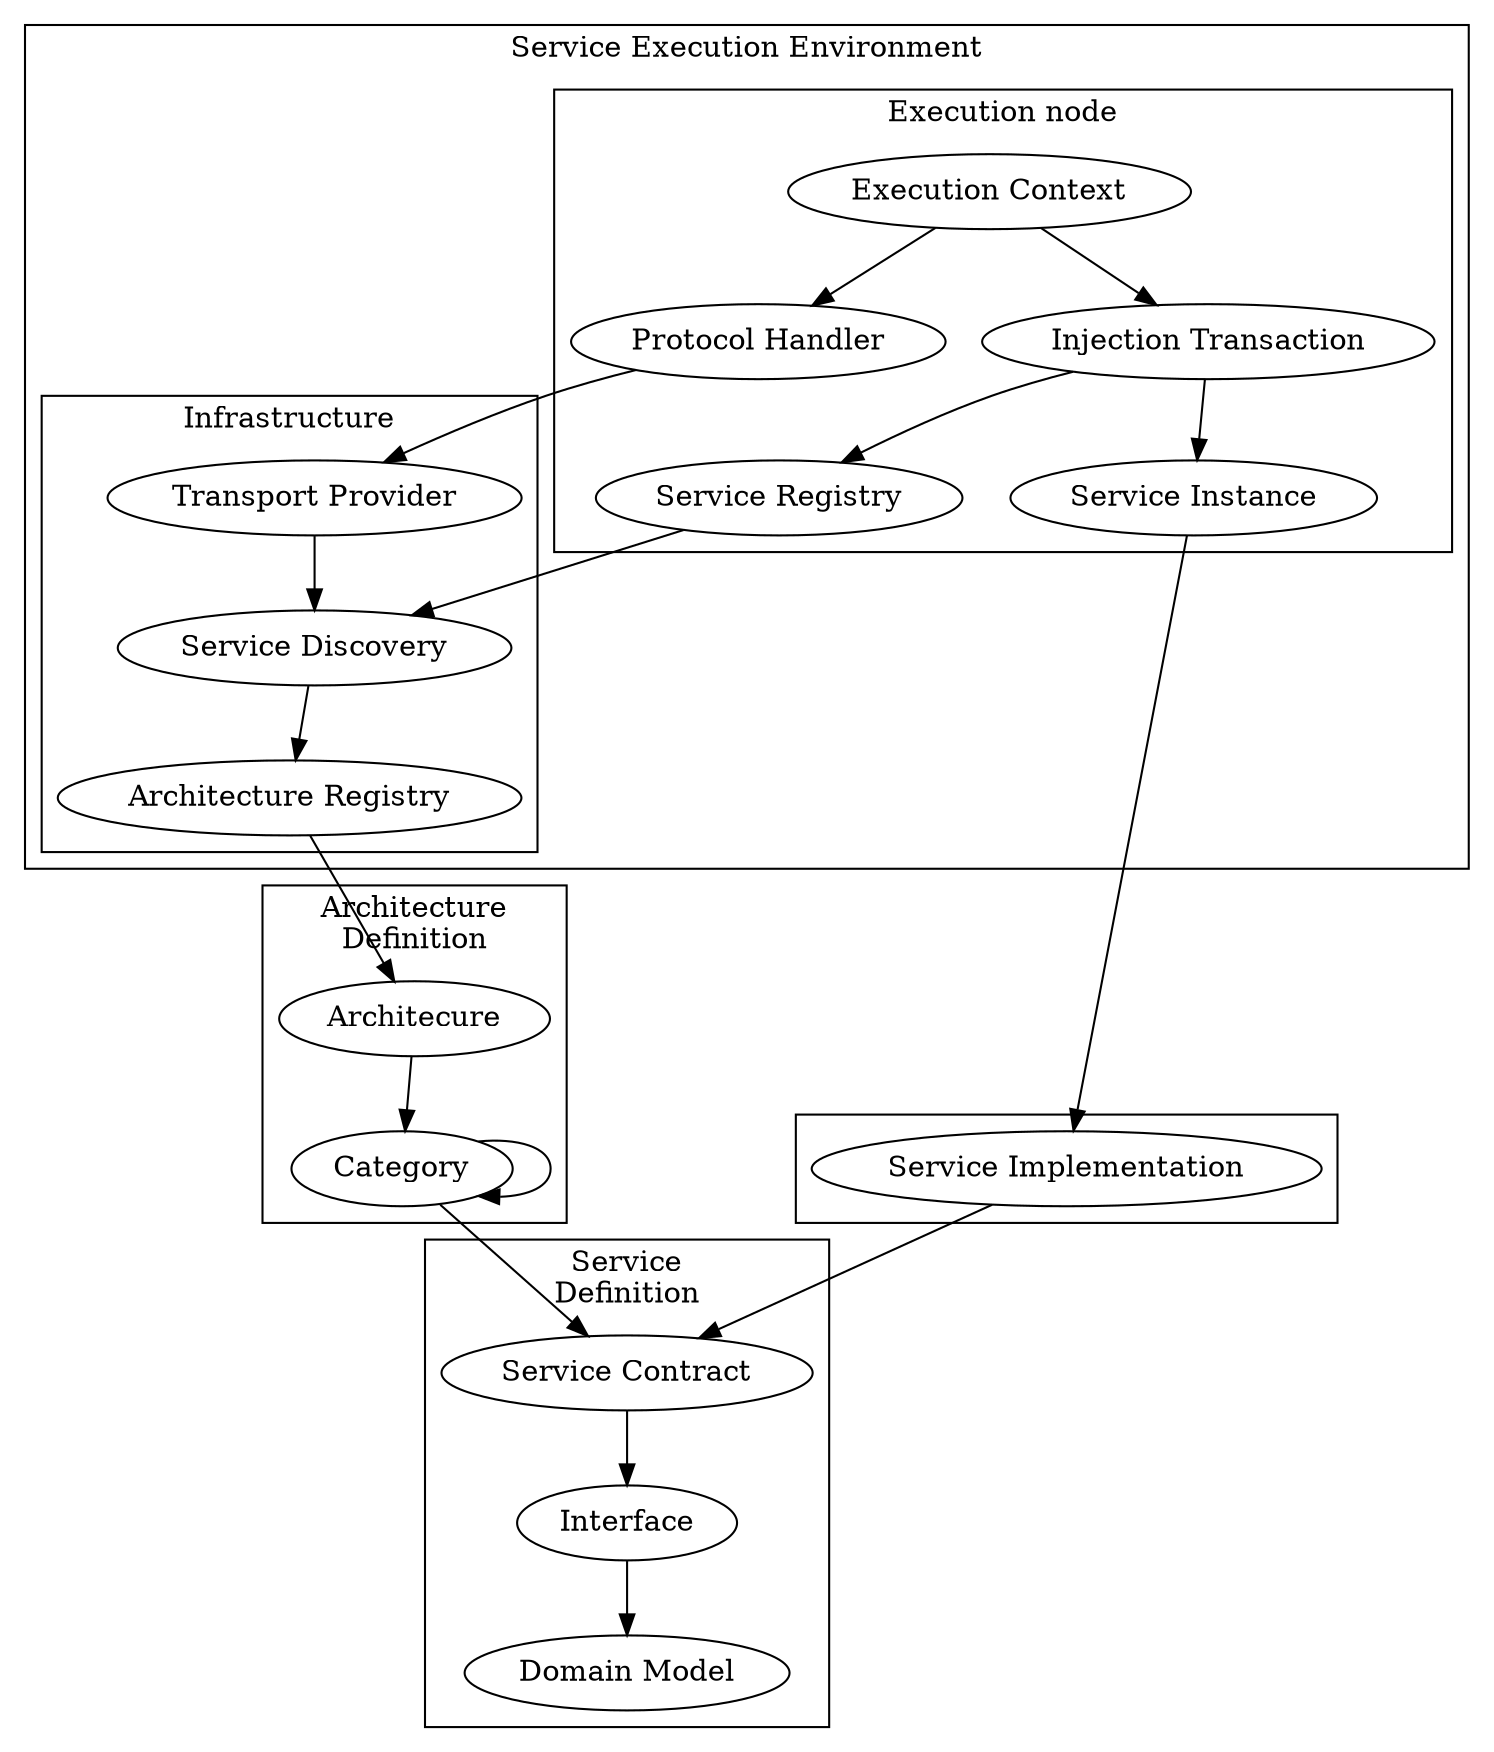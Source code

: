 digraph see {
subgraph clusterSEE {
	label = "Service Execution Environment";
	subgraph clusterSEENode {
		label = "Execution node";
		SI [label="Service Instance"];
		PH [label="Protocol Handler"];
		IT [label="Injection Transaction"];
		EX [label="Execution Context"];
		SIrec [label="Service Registry"];
	}
	subgraph clusterInfrastructure {
		label = "Infrastructure";
		AR [label="Architecture Registry"];
		SD [label="Service Discovery"];
		TP [label="Transport Provider"];
	}
}


subgraph clusterServiceDefinition {
	label = "Service\nDefinition";
	SC [label="Service Contract"];
	I [label="Interface"];
	DM [label="Domain Model"];
}
subgraph clusterArchitectureDefinition {
	label = "Architecture\nDefinition";
	A [label="Architecure"];
	C [label="Category"];
}
subgraph clusterServiceInstance {
	SImpl [label="Service Implementation"];
}


SImpl -> SC;
A -> C;
C -> C;
C -> SC;
AR -> A;
SC -> I;
I -> DM;
SI -> SImpl;


EX -> IT;
EX -> PH;
IT -> SIrec;
IT -> SI;
#IT -> PH;

PH -> TP;
SIrec -> SD;

#SD -> SIrec [arrowhead="onormal"];
#TP -> PH [arrowhead="onormal"];
TP -> SD;
SD -> AR;

}
